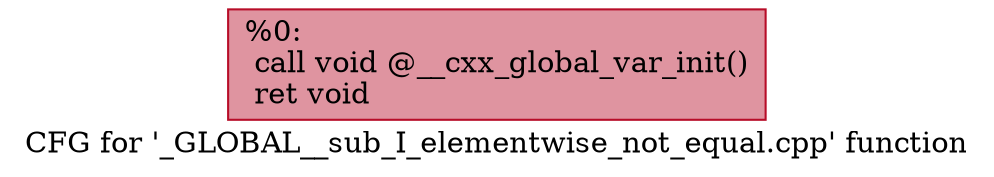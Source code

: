 digraph "CFG for '_GLOBAL__sub_I_elementwise_not_equal.cpp' function" {
	label="CFG for '_GLOBAL__sub_I_elementwise_not_equal.cpp' function";

	Node0x2647f2d16b0 [shape=record,color="#b70d28ff", style=filled, fillcolor="#b70d2870",label="{%0:\l  call void @__cxx_global_var_init()\l  ret void\l}"];
}
